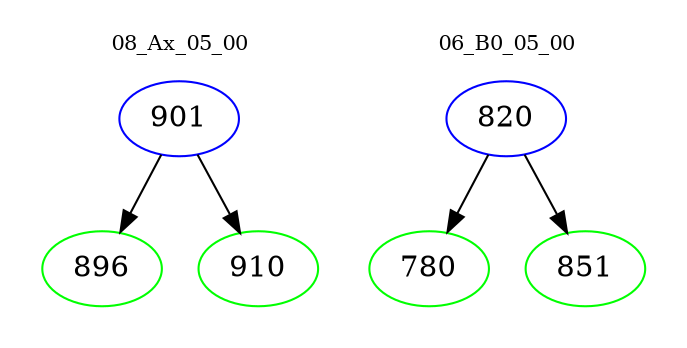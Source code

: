 digraph{
subgraph cluster_0 {
color = white
label = "08_Ax_05_00";
fontsize=10;
T0_901 [label="901", color="blue"]
T0_901 -> T0_896 [color="black"]
T0_896 [label="896", color="green"]
T0_901 -> T0_910 [color="black"]
T0_910 [label="910", color="green"]
}
subgraph cluster_1 {
color = white
label = "06_B0_05_00";
fontsize=10;
T1_820 [label="820", color="blue"]
T1_820 -> T1_780 [color="black"]
T1_780 [label="780", color="green"]
T1_820 -> T1_851 [color="black"]
T1_851 [label="851", color="green"]
}
}
